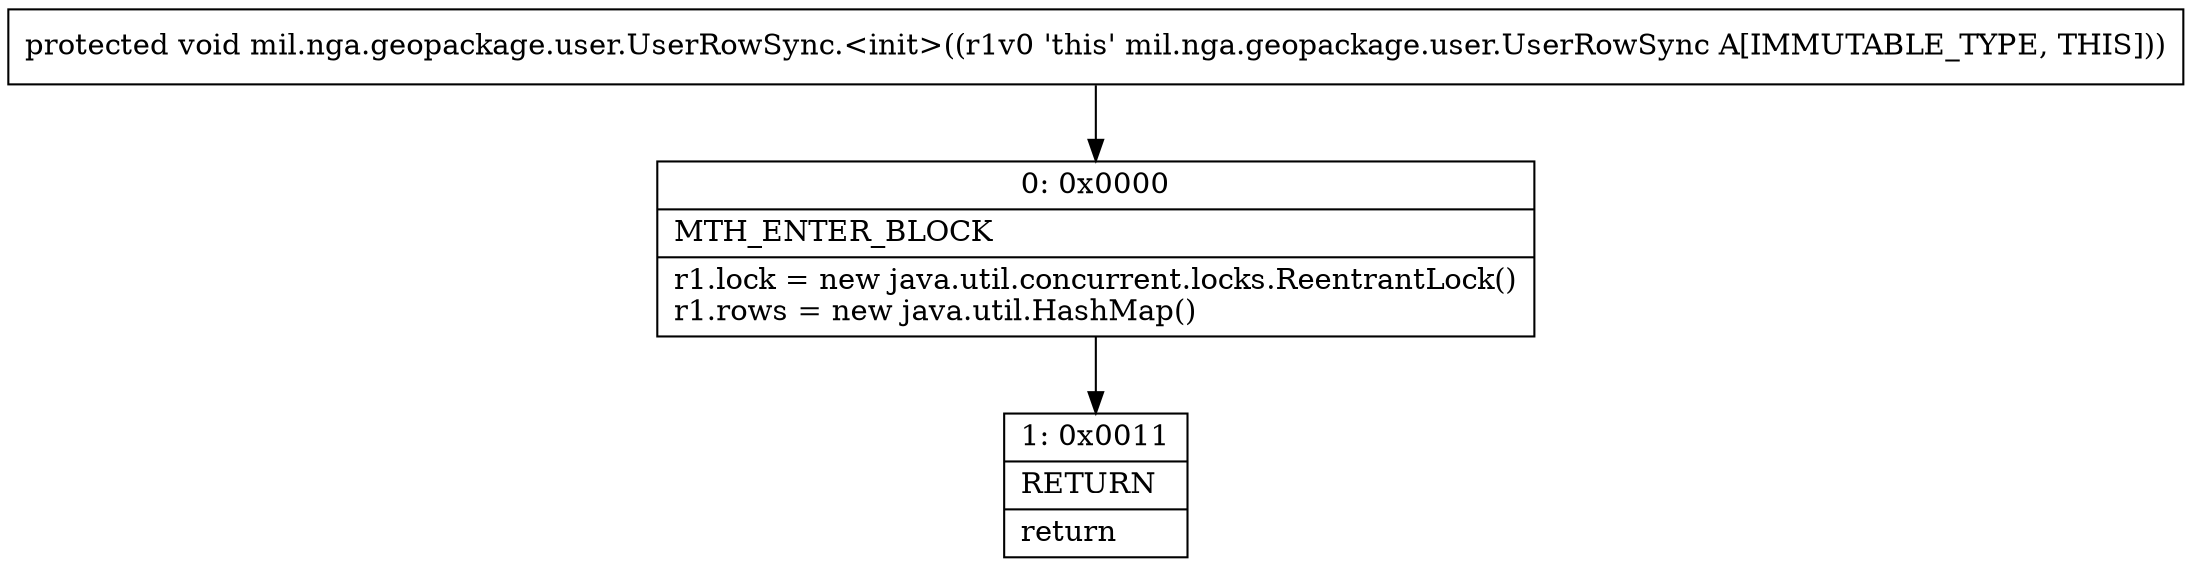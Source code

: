 digraph "CFG formil.nga.geopackage.user.UserRowSync.\<init\>()V" {
Node_0 [shape=record,label="{0\:\ 0x0000|MTH_ENTER_BLOCK\l|r1.lock = new java.util.concurrent.locks.ReentrantLock()\lr1.rows = new java.util.HashMap()\l}"];
Node_1 [shape=record,label="{1\:\ 0x0011|RETURN\l|return\l}"];
MethodNode[shape=record,label="{protected void mil.nga.geopackage.user.UserRowSync.\<init\>((r1v0 'this' mil.nga.geopackage.user.UserRowSync A[IMMUTABLE_TYPE, THIS])) }"];
MethodNode -> Node_0;
Node_0 -> Node_1;
}

